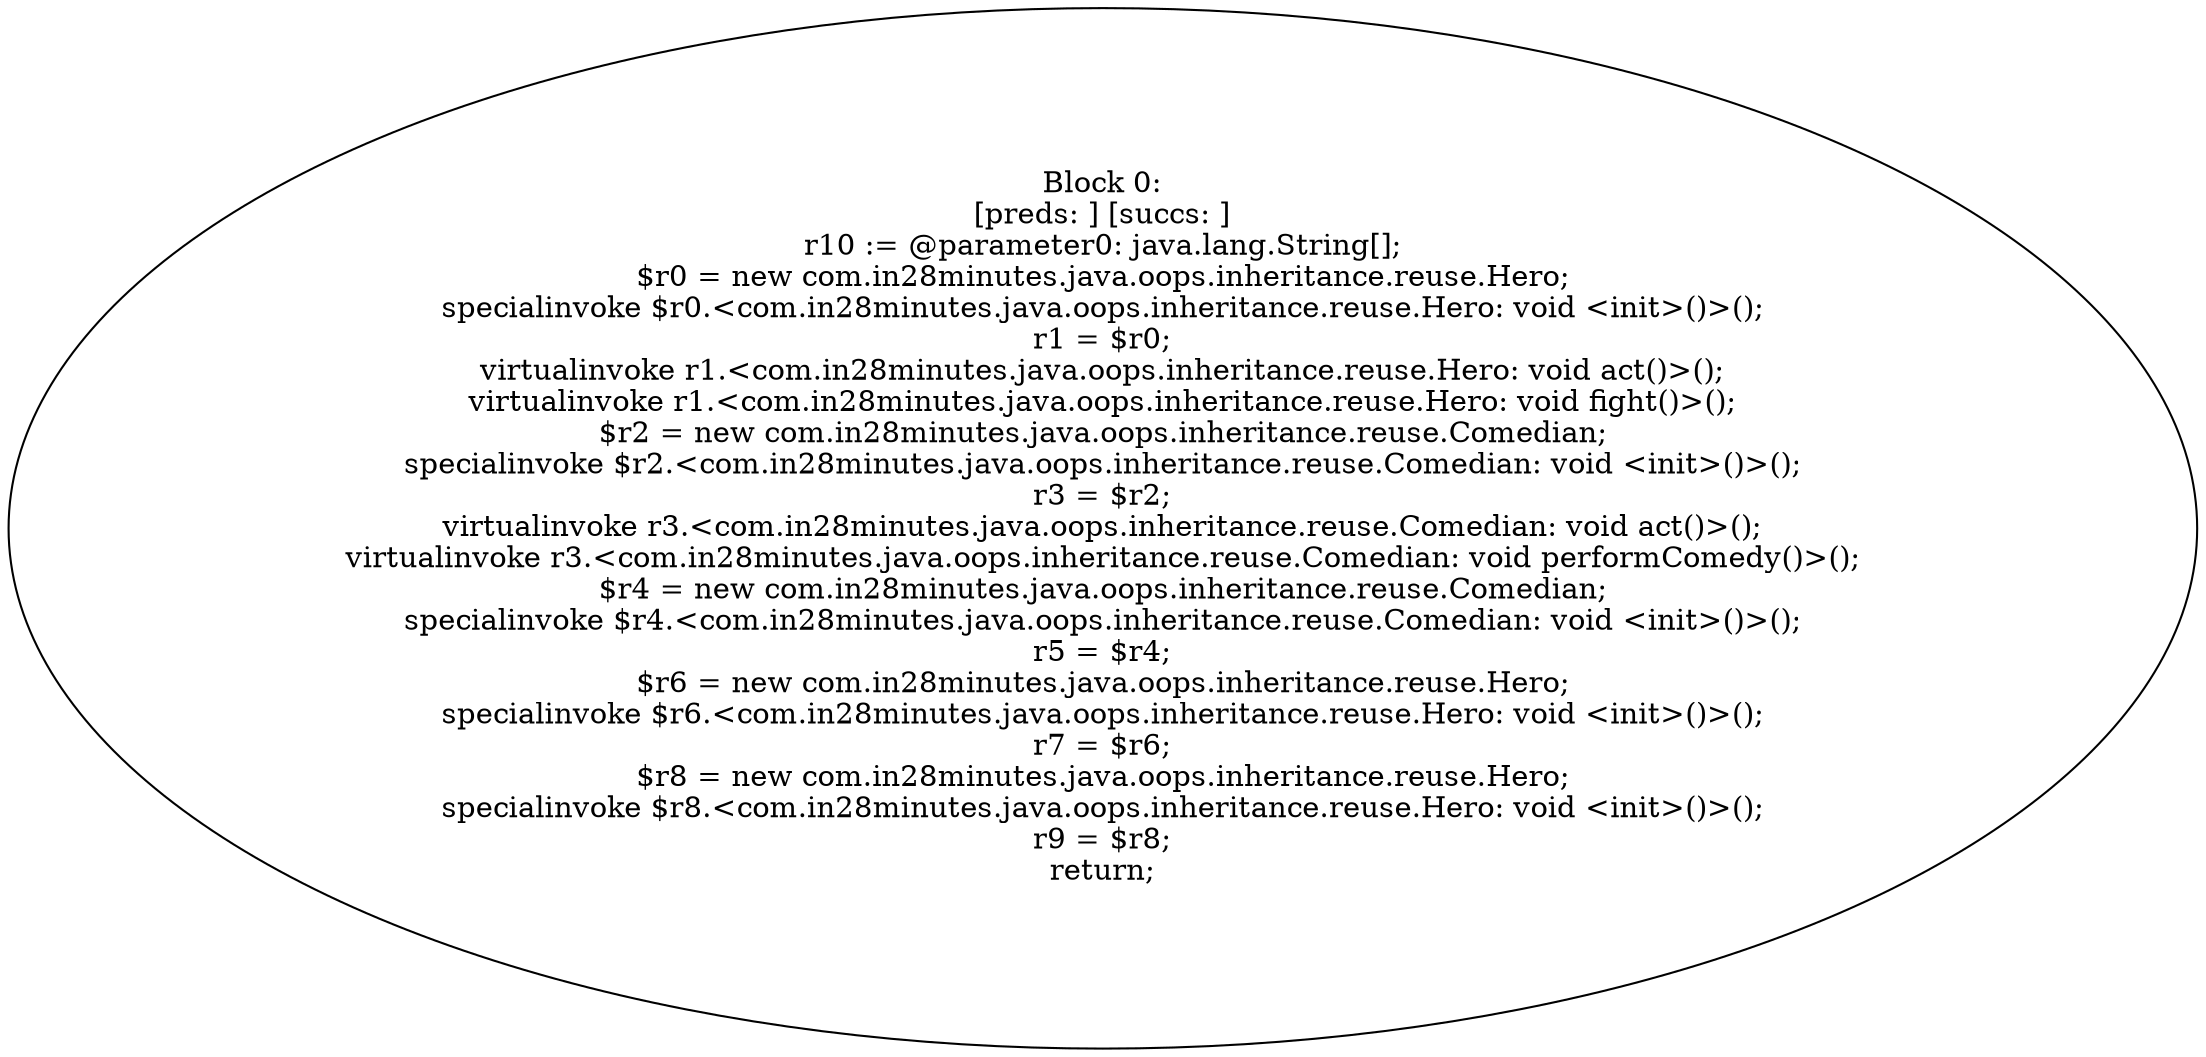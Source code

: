 digraph "unitGraph" {
    "Block 0:
[preds: ] [succs: ]
r10 := @parameter0: java.lang.String[];
$r0 = new com.in28minutes.java.oops.inheritance.reuse.Hero;
specialinvoke $r0.<com.in28minutes.java.oops.inheritance.reuse.Hero: void <init>()>();
r1 = $r0;
virtualinvoke r1.<com.in28minutes.java.oops.inheritance.reuse.Hero: void act()>();
virtualinvoke r1.<com.in28minutes.java.oops.inheritance.reuse.Hero: void fight()>();
$r2 = new com.in28minutes.java.oops.inheritance.reuse.Comedian;
specialinvoke $r2.<com.in28minutes.java.oops.inheritance.reuse.Comedian: void <init>()>();
r3 = $r2;
virtualinvoke r3.<com.in28minutes.java.oops.inheritance.reuse.Comedian: void act()>();
virtualinvoke r3.<com.in28minutes.java.oops.inheritance.reuse.Comedian: void performComedy()>();
$r4 = new com.in28minutes.java.oops.inheritance.reuse.Comedian;
specialinvoke $r4.<com.in28minutes.java.oops.inheritance.reuse.Comedian: void <init>()>();
r5 = $r4;
$r6 = new com.in28minutes.java.oops.inheritance.reuse.Hero;
specialinvoke $r6.<com.in28minutes.java.oops.inheritance.reuse.Hero: void <init>()>();
r7 = $r6;
$r8 = new com.in28minutes.java.oops.inheritance.reuse.Hero;
specialinvoke $r8.<com.in28minutes.java.oops.inheritance.reuse.Hero: void <init>()>();
r9 = $r8;
return;
"
}
